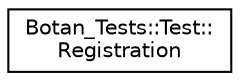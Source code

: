digraph "Graphical Class Hierarchy"
{
  edge [fontname="Helvetica",fontsize="10",labelfontname="Helvetica",labelfontsize="10"];
  node [fontname="Helvetica",fontsize="10",shape=record];
  rankdir="LR";
  Node0 [label="Botan_Tests::Test::\lRegistration",height=0.2,width=0.4,color="black", fillcolor="white", style="filled",URL="$class_botan___tests_1_1_test_1_1_registration.html"];
}
